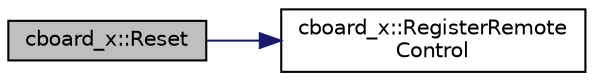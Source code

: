 digraph "cboard_x::Reset"
{
 // LATEX_PDF_SIZE
  edge [fontname="Helvetica",fontsize="10",labelfontname="Helvetica",labelfontsize="10"];
  node [fontname="Helvetica",fontsize="10",shape=record];
  rankdir="LR";
  Node1 [label="cboard_x::Reset",height=0.2,width=0.4,color="black", fillcolor="grey75", style="filled", fontcolor="black",tooltip="Reset board status."];
  Node1 -> Node2 [color="midnightblue",fontsize="10",style="solid",fontname="Helvetica"];
  Node2 [label="cboard_x::RegisterRemote\lControl",height=0.2,width=0.4,color="black", fillcolor="white", style="filled",URL="$classcboard__x.html#a9c1664ce551c79209b4e6dc9d0ed8730",tooltip="Register remote control variables."];
}

